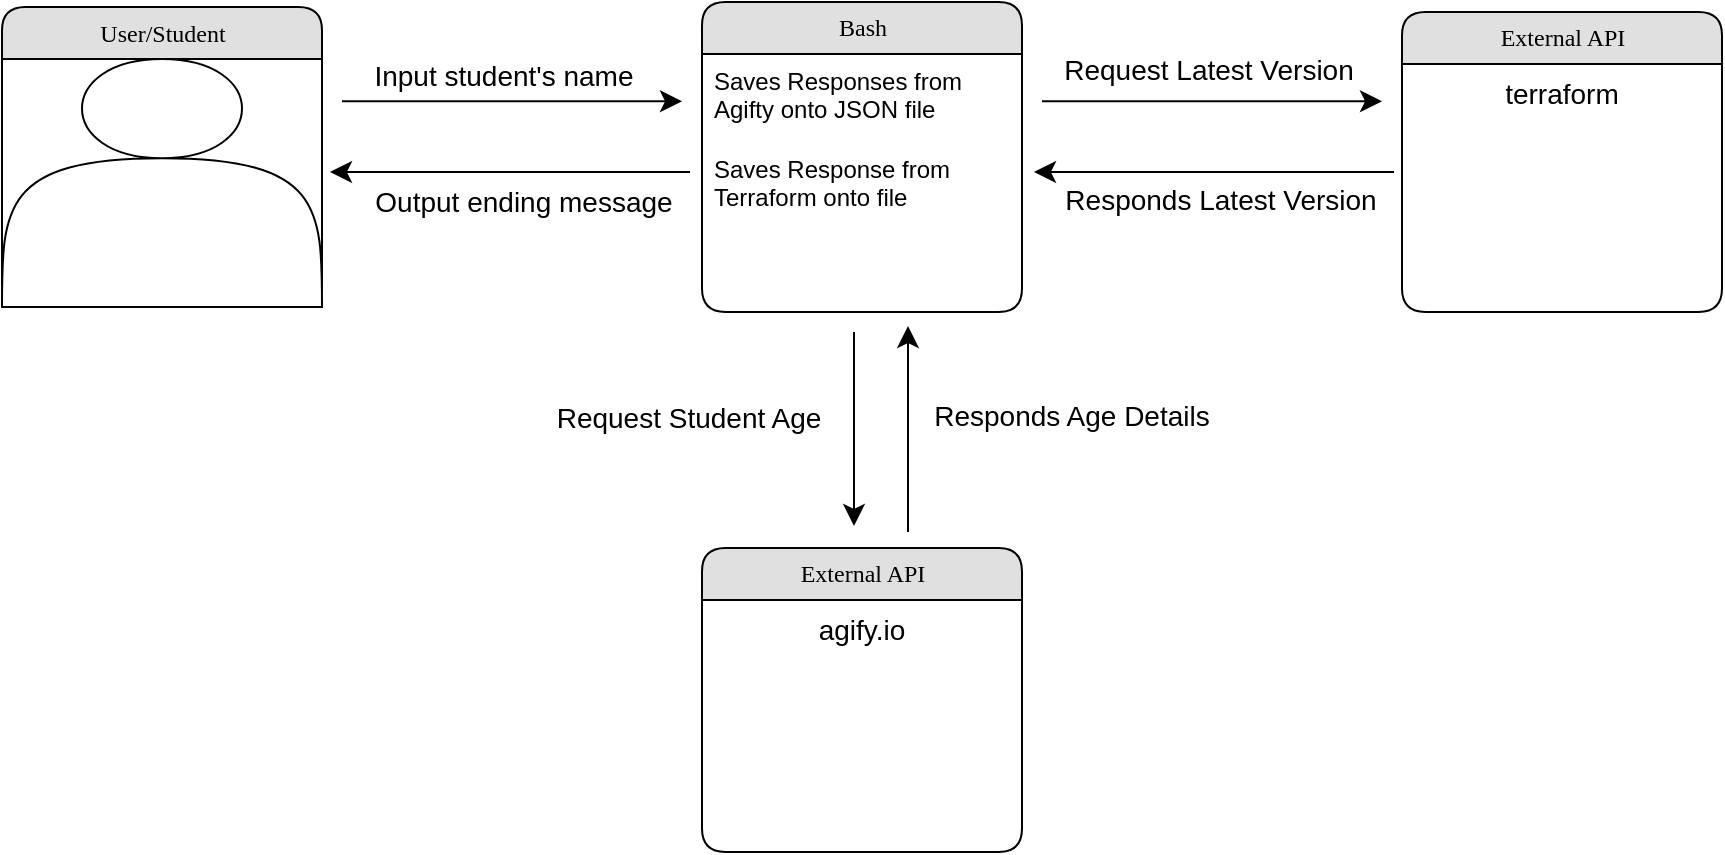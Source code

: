 <mxfile version="23.1.1" type="github">
  <diagram name="Page-1" id="b520641d-4fe3-3701-9064-5fc419738815">
    <mxGraphModel dx="963" dy="1023" grid="1" gridSize="10" guides="1" tooltips="1" connect="1" arrows="1" fold="1" page="1" pageScale="1" pageWidth="1100" pageHeight="850" background="none" math="0" shadow="0">
      <root>
        <mxCell id="0" />
        <mxCell id="1" parent="0" />
        <mxCell id="21ea969265ad0168-6" value="External API" style="swimlane;html=1;fontStyle=0;childLayout=stackLayout;horizontal=1;startSize=26;fillColor=#e0e0e0;horizontalStack=0;resizeParent=1;resizeLast=0;collapsible=1;marginBottom=0;swimlaneFillColor=#ffffff;align=center;rounded=1;shadow=0;comic=0;labelBackgroundColor=none;strokeWidth=1;fontFamily=Verdana;fontSize=12" parent="1" vertex="1">
          <mxGeometry x="780" y="80" width="160" height="150" as="geometry" />
        </mxCell>
        <mxCell id="21ea969265ad0168-8" value="terraform" style="text;html=1;strokeColor=none;fillColor=none;spacingLeft=4;spacingRight=4;whiteSpace=wrap;overflow=hidden;rotatable=0;points=[[0,0.5],[1,0.5]];portConstraint=eastwest;align=center;fontSize=14;" parent="21ea969265ad0168-6" vertex="1">
          <mxGeometry y="26" width="160" height="26" as="geometry" />
        </mxCell>
        <mxCell id="21ea969265ad0168-14" value="Bash" style="swimlane;html=1;fontStyle=0;childLayout=stackLayout;horizontal=1;startSize=26;fillColor=#e0e0e0;horizontalStack=0;resizeParent=1;resizeLast=0;collapsible=1;marginBottom=0;swimlaneFillColor=#ffffff;align=center;rounded=1;shadow=0;comic=0;labelBackgroundColor=none;strokeWidth=1;fontFamily=Verdana;fontSize=12" parent="1" vertex="1">
          <mxGeometry x="430" y="75" width="160" height="155" as="geometry">
            <mxRectangle x="430" y="75" width="70" height="30" as="alternateBounds" />
          </mxGeometry>
        </mxCell>
        <mxCell id="3EaVx4WIeMZ2JJAdRtne-25" value="Saves Responses from Agifty onto JSON file" style="text;html=1;strokeColor=none;fillColor=none;spacingLeft=4;spacingRight=4;whiteSpace=wrap;overflow=hidden;rotatable=0;points=[[0,0.5],[1,0.5]];portConstraint=eastwest;" vertex="1" parent="21ea969265ad0168-14">
          <mxGeometry y="26" width="160" height="44" as="geometry" />
        </mxCell>
        <mxCell id="3EaVx4WIeMZ2JJAdRtne-41" value="Saves Response from Terraform onto file" style="text;html=1;strokeColor=none;fillColor=none;spacingLeft=4;spacingRight=4;whiteSpace=wrap;overflow=hidden;rotatable=0;points=[[0,0.5],[1,0.5]];portConstraint=eastwest;" vertex="1" parent="21ea969265ad0168-14">
          <mxGeometry y="70" width="160" height="44" as="geometry" />
        </mxCell>
        <mxCell id="21ea969265ad0168-18" value="User/Student" style="swimlane;html=1;fontStyle=0;childLayout=stackLayout;horizontal=1;startSize=26;fillColor=#e0e0e0;horizontalStack=0;resizeParent=1;resizeLast=0;collapsible=1;marginBottom=0;swimlaneFillColor=#ffffff;align=center;rounded=1;shadow=0;comic=0;labelBackgroundColor=none;strokeWidth=1;fontFamily=Verdana;fontSize=12" parent="1" vertex="1">
          <mxGeometry x="80" y="77.5" width="160" height="150" as="geometry" />
        </mxCell>
        <mxCell id="3EaVx4WIeMZ2JJAdRtne-17" value="" style="shape=actor;whiteSpace=wrap;html=1;fontSize=16;" vertex="1" parent="21ea969265ad0168-18">
          <mxGeometry y="26" width="160" height="124" as="geometry" />
        </mxCell>
        <mxCell id="3EaVx4WIeMZ2JJAdRtne-19" style="edgeStyle=none;curved=1;rounded=0;orthogonalLoop=1;jettySize=auto;html=1;exitX=0.5;exitY=1;exitDx=0;exitDy=0;fontSize=12;startSize=8;endSize=8;" edge="1" parent="21ea969265ad0168-18" source="21ea969265ad0168-18" target="3EaVx4WIeMZ2JJAdRtne-17">
          <mxGeometry relative="1" as="geometry" />
        </mxCell>
        <mxCell id="21ea969265ad0168-26" value="External API" style="swimlane;html=1;fontStyle=0;childLayout=stackLayout;horizontal=1;startSize=26;fillColor=#e0e0e0;horizontalStack=0;resizeParent=1;resizeLast=0;collapsible=1;marginBottom=0;swimlaneFillColor=#ffffff;align=center;rounded=1;shadow=0;comic=0;labelBackgroundColor=none;strokeWidth=1;fontFamily=Verdana;fontSize=12" parent="1" vertex="1">
          <mxGeometry x="430" y="348" width="160" height="152" as="geometry" />
        </mxCell>
        <mxCell id="3EaVx4WIeMZ2JJAdRtne-39" value="&lt;font style=&quot;font-size: 14px;&quot;&gt;agify.io&lt;/font&gt;" style="text;html=1;strokeColor=none;fillColor=none;spacingLeft=4;spacingRight=4;whiteSpace=wrap;overflow=hidden;rotatable=0;points=[[0,0.5],[1,0.5]];portConstraint=eastwest;align=center;" vertex="1" parent="21ea969265ad0168-26">
          <mxGeometry y="26" width="160" height="26" as="geometry" />
        </mxCell>
        <mxCell id="21ea969265ad0168-32" style="edgeStyle=none;html=1;labelBackgroundColor=none;startFill=0;startSize=8;endFill=1;endSize=8;fontFamily=Verdana;fontSize=12;" parent="1" edge="1">
          <mxGeometry relative="1" as="geometry">
            <mxPoint x="533" y="340" as="sourcePoint" />
            <mxPoint x="533" y="237" as="targetPoint" />
          </mxGeometry>
        </mxCell>
        <mxCell id="3EaVx4WIeMZ2JJAdRtne-3" style="edgeStyle=orthogonalEdgeStyle;html=1;labelBackgroundColor=none;startFill=0;startSize=8;endFill=1;endSize=8;fontFamily=Verdana;fontSize=12;" edge="1" parent="1">
          <mxGeometry relative="1" as="geometry">
            <mxPoint x="250" y="124.62" as="sourcePoint" />
            <mxPoint x="420" y="124.62" as="targetPoint" />
          </mxGeometry>
        </mxCell>
        <mxCell id="3EaVx4WIeMZ2JJAdRtne-6" value="Request Student Age" style="text;strokeColor=none;fillColor=default;html=1;align=center;verticalAlign=middle;whiteSpace=wrap;rounded=0;fontSize=14;" vertex="1" parent="1">
          <mxGeometry x="330" y="273" width="187" height="20" as="geometry" />
        </mxCell>
        <mxCell id="3EaVx4WIeMZ2JJAdRtne-15" style="edgeStyle=orthogonalEdgeStyle;html=1;labelBackgroundColor=none;startFill=0;startSize=8;endFill=1;endSize=8;fontFamily=Verdana;fontSize=12;" edge="1" parent="1">
          <mxGeometry relative="1" as="geometry">
            <mxPoint x="600" y="124.62" as="sourcePoint" />
            <mxPoint x="770" y="124.62" as="targetPoint" />
          </mxGeometry>
        </mxCell>
        <mxCell id="3EaVx4WIeMZ2JJAdRtne-21" value="Input student&#39;s name" style="text;strokeColor=none;align=center;fillColor=none;html=1;verticalAlign=middle;whiteSpace=wrap;rounded=0;fontSize=14;" vertex="1" parent="1">
          <mxGeometry x="246" y="97" width="170" height="30" as="geometry" />
        </mxCell>
        <mxCell id="3EaVx4WIeMZ2JJAdRtne-24" value="Responds Age Details" style="text;strokeColor=none;fillColor=none;html=1;align=center;verticalAlign=middle;whiteSpace=wrap;rounded=0;fontSize=14;" vertex="1" parent="1">
          <mxGeometry x="515" y="267" width="200" height="30" as="geometry" />
        </mxCell>
        <mxCell id="3EaVx4WIeMZ2JJAdRtne-30" style="edgeStyle=none;html=1;labelBackgroundColor=none;startFill=0;startSize=8;endFill=1;endSize=8;fontFamily=Verdana;fontSize=12;" edge="1" parent="1">
          <mxGeometry relative="1" as="geometry">
            <mxPoint x="506" y="240" as="sourcePoint" />
            <mxPoint x="506" y="337" as="targetPoint" />
          </mxGeometry>
        </mxCell>
        <mxCell id="3EaVx4WIeMZ2JJAdRtne-33" style="edgeStyle=orthogonalEdgeStyle;html=1;labelBackgroundColor=none;startFill=0;startSize=8;endFill=1;endSize=8;fontFamily=Verdana;fontSize=12;" edge="1" parent="1">
          <mxGeometry relative="1" as="geometry">
            <mxPoint x="424" y="160" as="sourcePoint" />
            <mxPoint x="244" y="160" as="targetPoint" />
          </mxGeometry>
        </mxCell>
        <mxCell id="3EaVx4WIeMZ2JJAdRtne-34" style="edgeStyle=orthogonalEdgeStyle;html=1;labelBackgroundColor=none;startFill=0;startSize=8;endFill=1;endSize=8;fontFamily=Verdana;fontSize=12;" edge="1" parent="1">
          <mxGeometry relative="1" as="geometry">
            <mxPoint x="776" y="160" as="sourcePoint" />
            <mxPoint x="596" y="160" as="targetPoint" />
          </mxGeometry>
        </mxCell>
        <mxCell id="3EaVx4WIeMZ2JJAdRtne-35" value="Request Latest Version" style="text;html=1;align=center;verticalAlign=middle;resizable=0;points=[];autosize=1;strokeColor=none;fillColor=none;fontSize=14;" vertex="1" parent="1">
          <mxGeometry x="598" y="94" width="170" height="30" as="geometry" />
        </mxCell>
        <mxCell id="3EaVx4WIeMZ2JJAdRtne-36" value="Output ending message" style="text;strokeColor=none;fillColor=none;html=1;align=center;verticalAlign=middle;whiteSpace=wrap;rounded=0;fontSize=14;" vertex="1" parent="1">
          <mxGeometry x="246" y="160" width="190" height="30" as="geometry" />
        </mxCell>
        <mxCell id="3EaVx4WIeMZ2JJAdRtne-37" value="Responds Latest Version" style="text;html=1;align=center;verticalAlign=middle;resizable=0;points=[];autosize=1;strokeColor=none;fillColor=none;fontSize=14;" vertex="1" parent="1">
          <mxGeometry x="599" y="159" width="180" height="30" as="geometry" />
        </mxCell>
      </root>
    </mxGraphModel>
  </diagram>
</mxfile>
